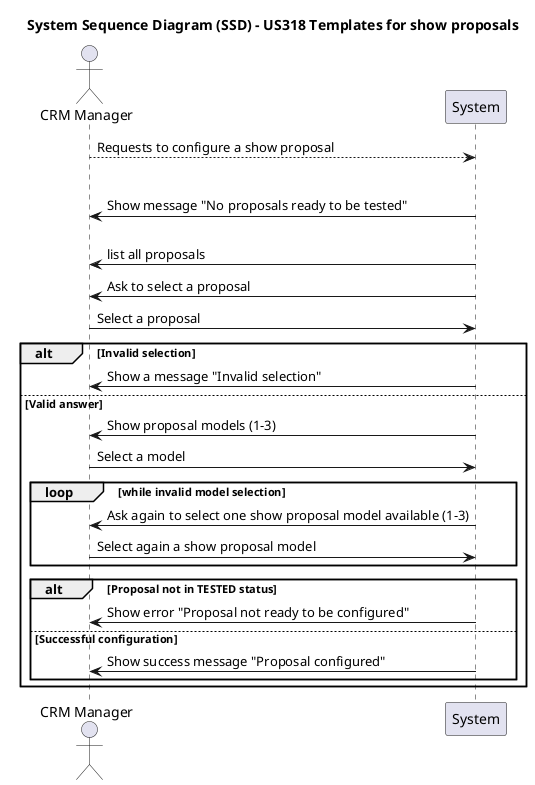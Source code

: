 @startuml
actor "CRM Manager" as CRM
participant "System" as System
title System Sequence Diagram (SSD) - US318 Templates for show proposals

CRM --> System : Requests to configure a show proposal

alt No proposals
    System -> CRM : Show message "No proposals ready to be tested"
else there are proposals
    System -> CRM : list all proposals
    System -> CRM : Ask to select a proposal
    CRM -> System : Select a proposal

    alt Invalid selection
        System -> CRM : Show a message "Invalid selection"
        else Valid answer
        System -> CRM : Show proposal models (1-3)
        CRM -> System : Select a model

            loop while invalid model selection
                System -> CRM : Ask again to select one show proposal model available (1-3)
                CRM -> System : Select again a show proposal model
            end

            alt Proposal not in TESTED status
                System -> CRM : Show error "Proposal not ready to be configured"
            else Successful configuration
                System -> CRM : Show success message "Proposal configured"
            end
end


@enduml